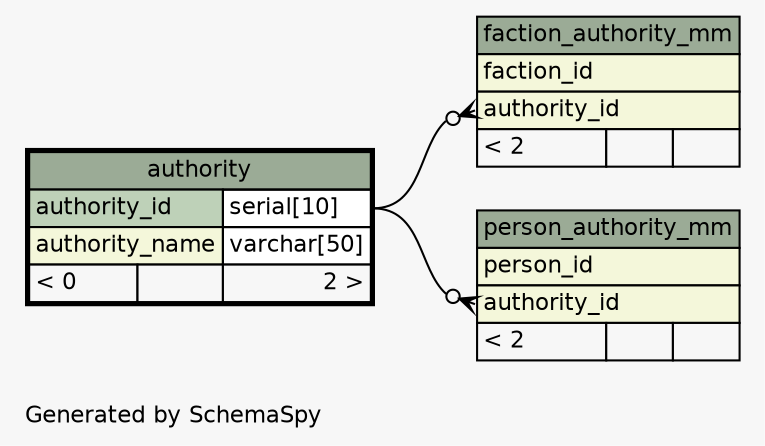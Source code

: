 // dot 2.38.0 on Linux 3.16.0-4-amd64
// SchemaSpy rev 590
digraph "oneDegreeRelationshipsDiagram" {
  graph [
    rankdir="RL"
    bgcolor="#f7f7f7"
    label="\nGenerated by SchemaSpy"
    labeljust="l"
    nodesep="0.18"
    ranksep="0.46"
    fontname="Helvetica"
    fontsize="11"
  ];
  node [
    fontname="Helvetica"
    fontsize="11"
    shape="plaintext"
  ];
  edge [
    arrowsize="0.8"
  ];
  "faction_authority_mm":"authority_id":w -> "authority":"authority_id.type":e [arrowhead=none dir=back arrowtail=crowodot];
  "person_authority_mm":"authority_id":w -> "authority":"authority_id.type":e [arrowhead=none dir=back arrowtail=crowodot];
  "authority" [
    label=<
    <TABLE BORDER="2" CELLBORDER="1" CELLSPACING="0" BGCOLOR="#ffffff">
      <TR><TD COLSPAN="3" BGCOLOR="#9bab96" ALIGN="CENTER">authority</TD></TR>
      <TR><TD PORT="authority_id" COLSPAN="2" BGCOLOR="#bed1b8" ALIGN="LEFT">authority_id</TD><TD PORT="authority_id.type" ALIGN="LEFT">serial[10]</TD></TR>
      <TR><TD PORT="authority_name" COLSPAN="2" BGCOLOR="#f4f7da" ALIGN="LEFT">authority_name</TD><TD PORT="authority_name.type" ALIGN="LEFT">varchar[50]</TD></TR>
      <TR><TD ALIGN="LEFT" BGCOLOR="#f7f7f7">&lt; 0</TD><TD ALIGN="RIGHT" BGCOLOR="#f7f7f7">  </TD><TD ALIGN="RIGHT" BGCOLOR="#f7f7f7">2 &gt;</TD></TR>
    </TABLE>>
    URL="authority.html"
    tooltip="authority"
  ];
  "faction_authority_mm" [
    label=<
    <TABLE BORDER="0" CELLBORDER="1" CELLSPACING="0" BGCOLOR="#ffffff">
      <TR><TD COLSPAN="3" BGCOLOR="#9bab96" ALIGN="CENTER">faction_authority_mm</TD></TR>
      <TR><TD PORT="faction_id" COLSPAN="3" BGCOLOR="#f4f7da" ALIGN="LEFT">faction_id</TD></TR>
      <TR><TD PORT="authority_id" COLSPAN="3" BGCOLOR="#f4f7da" ALIGN="LEFT">authority_id</TD></TR>
      <TR><TD ALIGN="LEFT" BGCOLOR="#f7f7f7">&lt; 2</TD><TD ALIGN="RIGHT" BGCOLOR="#f7f7f7">  </TD><TD ALIGN="RIGHT" BGCOLOR="#f7f7f7">  </TD></TR>
    </TABLE>>
    URL="faction_authority_mm.html"
    tooltip="faction_authority_mm"
  ];
  "person_authority_mm" [
    label=<
    <TABLE BORDER="0" CELLBORDER="1" CELLSPACING="0" BGCOLOR="#ffffff">
      <TR><TD COLSPAN="3" BGCOLOR="#9bab96" ALIGN="CENTER">person_authority_mm</TD></TR>
      <TR><TD PORT="person_id" COLSPAN="3" BGCOLOR="#f4f7da" ALIGN="LEFT">person_id</TD></TR>
      <TR><TD PORT="authority_id" COLSPAN="3" BGCOLOR="#f4f7da" ALIGN="LEFT">authority_id</TD></TR>
      <TR><TD ALIGN="LEFT" BGCOLOR="#f7f7f7">&lt; 2</TD><TD ALIGN="RIGHT" BGCOLOR="#f7f7f7">  </TD><TD ALIGN="RIGHT" BGCOLOR="#f7f7f7">  </TD></TR>
    </TABLE>>
    URL="person_authority_mm.html"
    tooltip="person_authority_mm"
  ];
}
